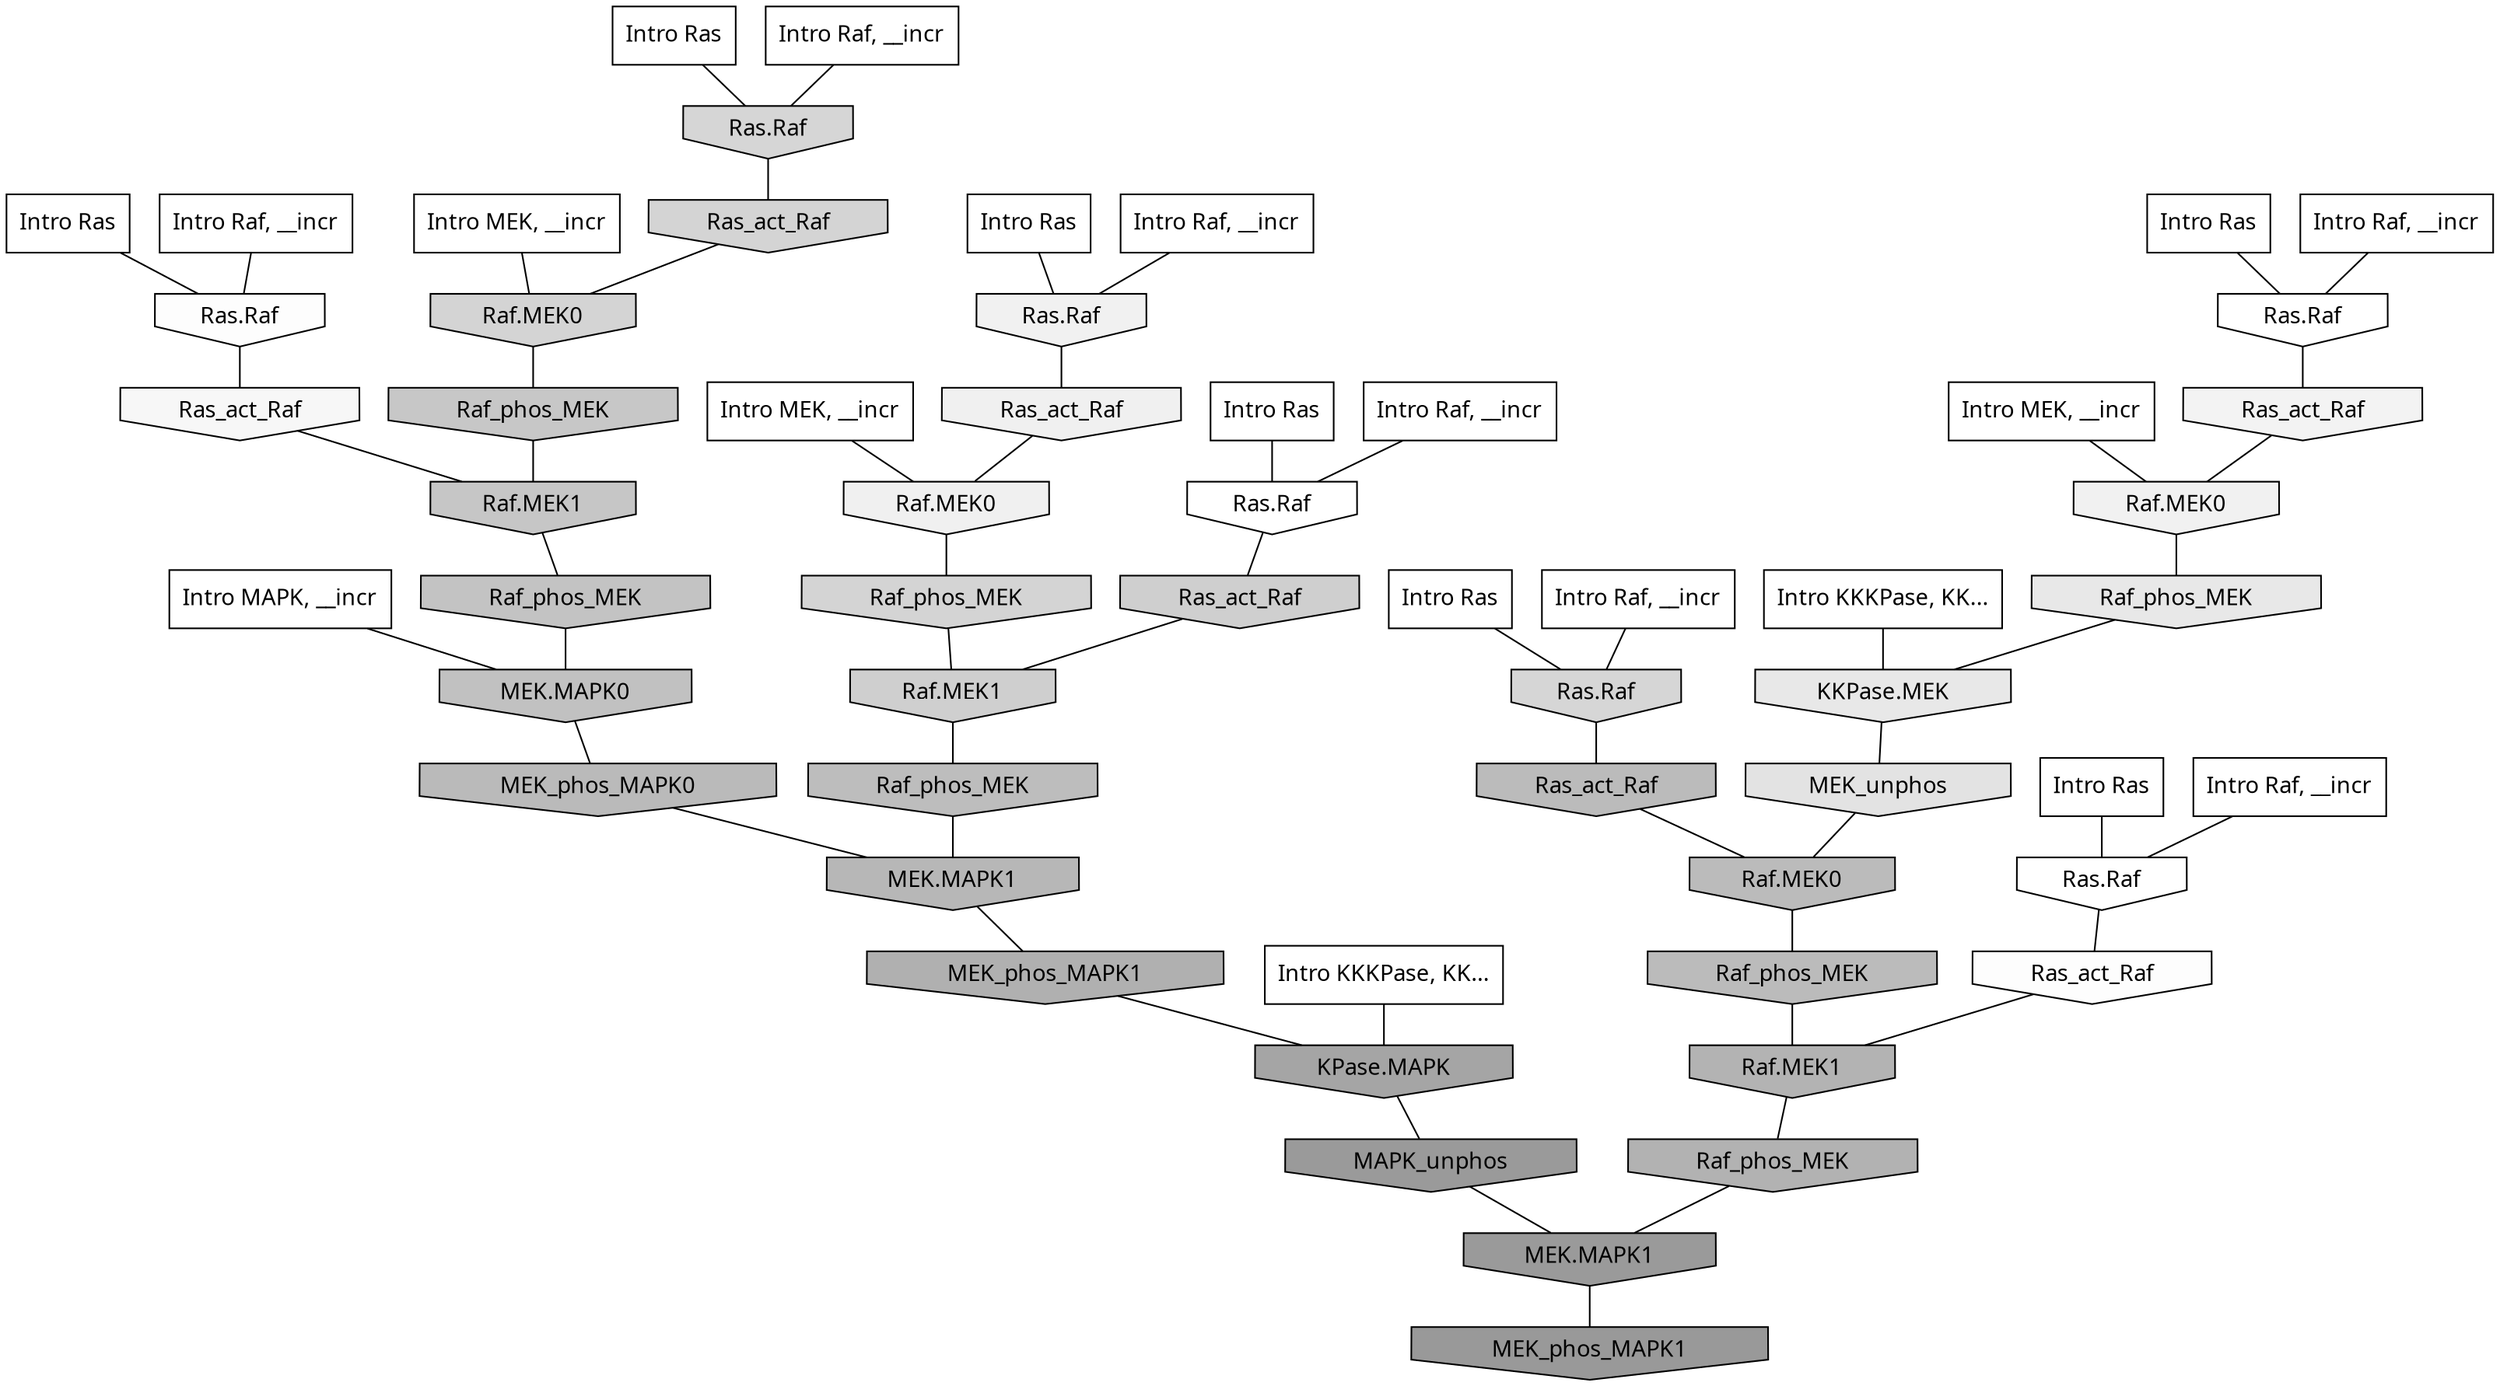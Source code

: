 digraph G{
  rankdir="TB";
  ranksep=0.30;
  node [fontname="CMU Serif"];
  edge [fontname="CMU Serif"];
  
  10 [label="Intro Ras", shape=rectangle, style=filled, fillcolor="0.000 0.000 1.000"]
  
  22 [label="Intro Ras", shape=rectangle, style=filled, fillcolor="0.000 0.000 1.000"]
  
  35 [label="Intro Ras", shape=rectangle, style=filled, fillcolor="0.000 0.000 1.000"]
  
  55 [label="Intro Ras", shape=rectangle, style=filled, fillcolor="0.000 0.000 1.000"]
  
  56 [label="Intro Ras", shape=rectangle, style=filled, fillcolor="0.000 0.000 1.000"]
  
  59 [label="Intro Ras", shape=rectangle, style=filled, fillcolor="0.000 0.000 1.000"]
  
  78 [label="Intro Ras", shape=rectangle, style=filled, fillcolor="0.000 0.000 1.000"]
  
  233 [label="Intro Raf, __incr", shape=rectangle, style=filled, fillcolor="0.000 0.000 1.000"]
  
  373 [label="Intro Raf, __incr", shape=rectangle, style=filled, fillcolor="0.000 0.000 1.000"]
  
  547 [label="Intro Raf, __incr", shape=rectangle, style=filled, fillcolor="0.000 0.000 1.000"]
  
  612 [label="Intro Raf, __incr", shape=rectangle, style=filled, fillcolor="0.000 0.000 1.000"]
  
  671 [label="Intro Raf, __incr", shape=rectangle, style=filled, fillcolor="0.000 0.000 1.000"]
  
  774 [label="Intro Raf, __incr", shape=rectangle, style=filled, fillcolor="0.000 0.000 1.000"]
  
  872 [label="Intro Raf, __incr", shape=rectangle, style=filled, fillcolor="0.000 0.000 1.000"]
  
  1199 [label="Intro MEK, __incr", shape=rectangle, style=filled, fillcolor="0.000 0.000 1.000"]
  
  1745 [label="Intro MEK, __incr", shape=rectangle, style=filled, fillcolor="0.000 0.000 1.000"]
  
  1935 [label="Intro MEK, __incr", shape=rectangle, style=filled, fillcolor="0.000 0.000 1.000"]
  
  2476 [label="Intro MAPK, __incr", shape=rectangle, style=filled, fillcolor="0.000 0.000 1.000"]
  
  3137 [label="Intro KKKPase, KK...", shape=rectangle, style=filled, fillcolor="0.000 0.000 1.000"]
  
  3184 [label="Intro KKKPase, KK...", shape=rectangle, style=filled, fillcolor="0.000 0.000 1.000"]
  
  3205 [label="Ras.Raf", shape=invhouse, style=filled, fillcolor="0.000 0.000 1.000"]
  
  3252 [label="Ras.Raf", shape=invhouse, style=filled, fillcolor="0.000 0.000 1.000"]
  
  3331 [label="Ras.Raf", shape=invhouse, style=filled, fillcolor="0.000 0.000 0.998"]
  
  3388 [label="Ras_act_Raf", shape=invhouse, style=filled, fillcolor="0.000 0.000 0.991"]
  
  3411 [label="Ras.Raf", shape=invhouse, style=filled, fillcolor="0.000 0.000 0.989"]
  
  3605 [label="Ras_act_Raf", shape=invhouse, style=filled, fillcolor="0.000 0.000 0.966"]
  
  3805 [label="Ras_act_Raf", shape=invhouse, style=filled, fillcolor="0.000 0.000 0.952"]
  
  3929 [label="Ras.Raf", shape=invhouse, style=filled, fillcolor="0.000 0.000 0.945"]
  
  3986 [label="Raf.MEK0", shape=invhouse, style=filled, fillcolor="0.000 0.000 0.943"]
  
  4077 [label="Ras_act_Raf", shape=invhouse, style=filled, fillcolor="0.000 0.000 0.938"]
  
  4079 [label="Raf.MEK0", shape=invhouse, style=filled, fillcolor="0.000 0.000 0.938"]
  
  4631 [label="Raf_phos_MEK", shape=invhouse, style=filled, fillcolor="0.000 0.000 0.909"]
  
  4661 [label="KKPase.MEK", shape=invhouse, style=filled, fillcolor="0.000 0.000 0.908"]
  
  5081 [label="MEK_unphos", shape=invhouse, style=filled, fillcolor="0.000 0.000 0.888"]
  
  6309 [label="Ras.Raf", shape=invhouse, style=filled, fillcolor="0.000 0.000 0.837"]
  
  6325 [label="Ras.Raf", shape=invhouse, style=filled, fillcolor="0.000 0.000 0.837"]
  
  6557 [label="Raf_phos_MEK", shape=invhouse, style=filled, fillcolor="0.000 0.000 0.830"]
  
  6564 [label="Ras_act_Raf", shape=invhouse, style=filled, fillcolor="0.000 0.000 0.829"]
  
  6587 [label="Raf.MEK0", shape=invhouse, style=filled, fillcolor="0.000 0.000 0.829"]
  
  7249 [label="Ras_act_Raf", shape=invhouse, style=filled, fillcolor="0.000 0.000 0.811"]
  
  7251 [label="Raf.MEK1", shape=invhouse, style=filled, fillcolor="0.000 0.000 0.811"]
  
  8557 [label="Raf_phos_MEK", shape=invhouse, style=filled, fillcolor="0.000 0.000 0.779"]
  
  8697 [label="Raf.MEK1", shape=invhouse, style=filled, fillcolor="0.000 0.000 0.776"]
  
  9195 [label="Raf_phos_MEK", shape=invhouse, style=filled, fillcolor="0.000 0.000 0.765"]
  
  9688 [label="MEK.MAPK0", shape=invhouse, style=filled, fillcolor="0.000 0.000 0.757"]
  
  10754 [label="Raf_phos_MEK", shape=invhouse, style=filled, fillcolor="0.000 0.000 0.739"]
  
  11144 [label="Ras_act_Raf", shape=invhouse, style=filled, fillcolor="0.000 0.000 0.734"]
  
  11170 [label="Raf.MEK0", shape=invhouse, style=filled, fillcolor="0.000 0.000 0.733"]
  
  11277 [label="Raf_phos_MEK", shape=invhouse, style=filled, fillcolor="0.000 0.000 0.732"]
  
  11566 [label="MEK_phos_MAPK0", shape=invhouse, style=filled, fillcolor="0.000 0.000 0.727"]
  
  12523 [label="MEK.MAPK1", shape=invhouse, style=filled, fillcolor="0.000 0.000 0.715"]
  
  13565 [label="Raf.MEK1", shape=invhouse, style=filled, fillcolor="0.000 0.000 0.702"]
  
  13916 [label="Raf_phos_MEK", shape=invhouse, style=filled, fillcolor="0.000 0.000 0.698"]
  
  14880 [label="MEK_phos_MAPK1", shape=invhouse, style=filled, fillcolor="0.000 0.000 0.689"]
  
  17386 [label="KPase.MAPK", shape=invhouse, style=filled, fillcolor="0.000 0.000 0.645"]
  
  18802 [label="MAPK_unphos", shape=invhouse, style=filled, fillcolor="0.000 0.000 0.602"]
  
  18803 [label="MEK.MAPK1", shape=invhouse, style=filled, fillcolor="0.000 0.000 0.602"]
  
  18838 [label="MEK_phos_MAPK1", shape=invhouse, style=filled, fillcolor="0.000 0.000 0.600"]
  
  
  18803 -> 18838 [dir=none, color="0.000 0.000 0.000"] 
  18802 -> 18803 [dir=none, color="0.000 0.000 0.000"] 
  17386 -> 18802 [dir=none, color="0.000 0.000 0.000"] 
  14880 -> 17386 [dir=none, color="0.000 0.000 0.000"] 
  13916 -> 18803 [dir=none, color="0.000 0.000 0.000"] 
  13565 -> 13916 [dir=none, color="0.000 0.000 0.000"] 
  12523 -> 14880 [dir=none, color="0.000 0.000 0.000"] 
  11566 -> 12523 [dir=none, color="0.000 0.000 0.000"] 
  11277 -> 13565 [dir=none, color="0.000 0.000 0.000"] 
  11170 -> 11277 [dir=none, color="0.000 0.000 0.000"] 
  11144 -> 11170 [dir=none, color="0.000 0.000 0.000"] 
  10754 -> 12523 [dir=none, color="0.000 0.000 0.000"] 
  9688 -> 11566 [dir=none, color="0.000 0.000 0.000"] 
  9195 -> 9688 [dir=none, color="0.000 0.000 0.000"] 
  8697 -> 9195 [dir=none, color="0.000 0.000 0.000"] 
  8557 -> 8697 [dir=none, color="0.000 0.000 0.000"] 
  7251 -> 10754 [dir=none, color="0.000 0.000 0.000"] 
  7249 -> 7251 [dir=none, color="0.000 0.000 0.000"] 
  6587 -> 8557 [dir=none, color="0.000 0.000 0.000"] 
  6564 -> 6587 [dir=none, color="0.000 0.000 0.000"] 
  6557 -> 7251 [dir=none, color="0.000 0.000 0.000"] 
  6325 -> 6564 [dir=none, color="0.000 0.000 0.000"] 
  6309 -> 11144 [dir=none, color="0.000 0.000 0.000"] 
  5081 -> 11170 [dir=none, color="0.000 0.000 0.000"] 
  4661 -> 5081 [dir=none, color="0.000 0.000 0.000"] 
  4631 -> 4661 [dir=none, color="0.000 0.000 0.000"] 
  4079 -> 6557 [dir=none, color="0.000 0.000 0.000"] 
  4077 -> 4079 [dir=none, color="0.000 0.000 0.000"] 
  3986 -> 4631 [dir=none, color="0.000 0.000 0.000"] 
  3929 -> 4077 [dir=none, color="0.000 0.000 0.000"] 
  3805 -> 3986 [dir=none, color="0.000 0.000 0.000"] 
  3605 -> 8697 [dir=none, color="0.000 0.000 0.000"] 
  3411 -> 3605 [dir=none, color="0.000 0.000 0.000"] 
  3388 -> 13565 [dir=none, color="0.000 0.000 0.000"] 
  3331 -> 7249 [dir=none, color="0.000 0.000 0.000"] 
  3252 -> 3388 [dir=none, color="0.000 0.000 0.000"] 
  3205 -> 3805 [dir=none, color="0.000 0.000 0.000"] 
  3184 -> 17386 [dir=none, color="0.000 0.000 0.000"] 
  3137 -> 4661 [dir=none, color="0.000 0.000 0.000"] 
  2476 -> 9688 [dir=none, color="0.000 0.000 0.000"] 
  1935 -> 3986 [dir=none, color="0.000 0.000 0.000"] 
  1745 -> 6587 [dir=none, color="0.000 0.000 0.000"] 
  1199 -> 4079 [dir=none, color="0.000 0.000 0.000"] 
  872 -> 3252 [dir=none, color="0.000 0.000 0.000"] 
  774 -> 6325 [dir=none, color="0.000 0.000 0.000"] 
  671 -> 3411 [dir=none, color="0.000 0.000 0.000"] 
  612 -> 3205 [dir=none, color="0.000 0.000 0.000"] 
  547 -> 3331 [dir=none, color="0.000 0.000 0.000"] 
  373 -> 3929 [dir=none, color="0.000 0.000 0.000"] 
  233 -> 6309 [dir=none, color="0.000 0.000 0.000"] 
  78 -> 3411 [dir=none, color="0.000 0.000 0.000"] 
  59 -> 3252 [dir=none, color="0.000 0.000 0.000"] 
  56 -> 3331 [dir=none, color="0.000 0.000 0.000"] 
  55 -> 3205 [dir=none, color="0.000 0.000 0.000"] 
  35 -> 6325 [dir=none, color="0.000 0.000 0.000"] 
  22 -> 3929 [dir=none, color="0.000 0.000 0.000"] 
  10 -> 6309 [dir=none, color="0.000 0.000 0.000"] 
  
  }
